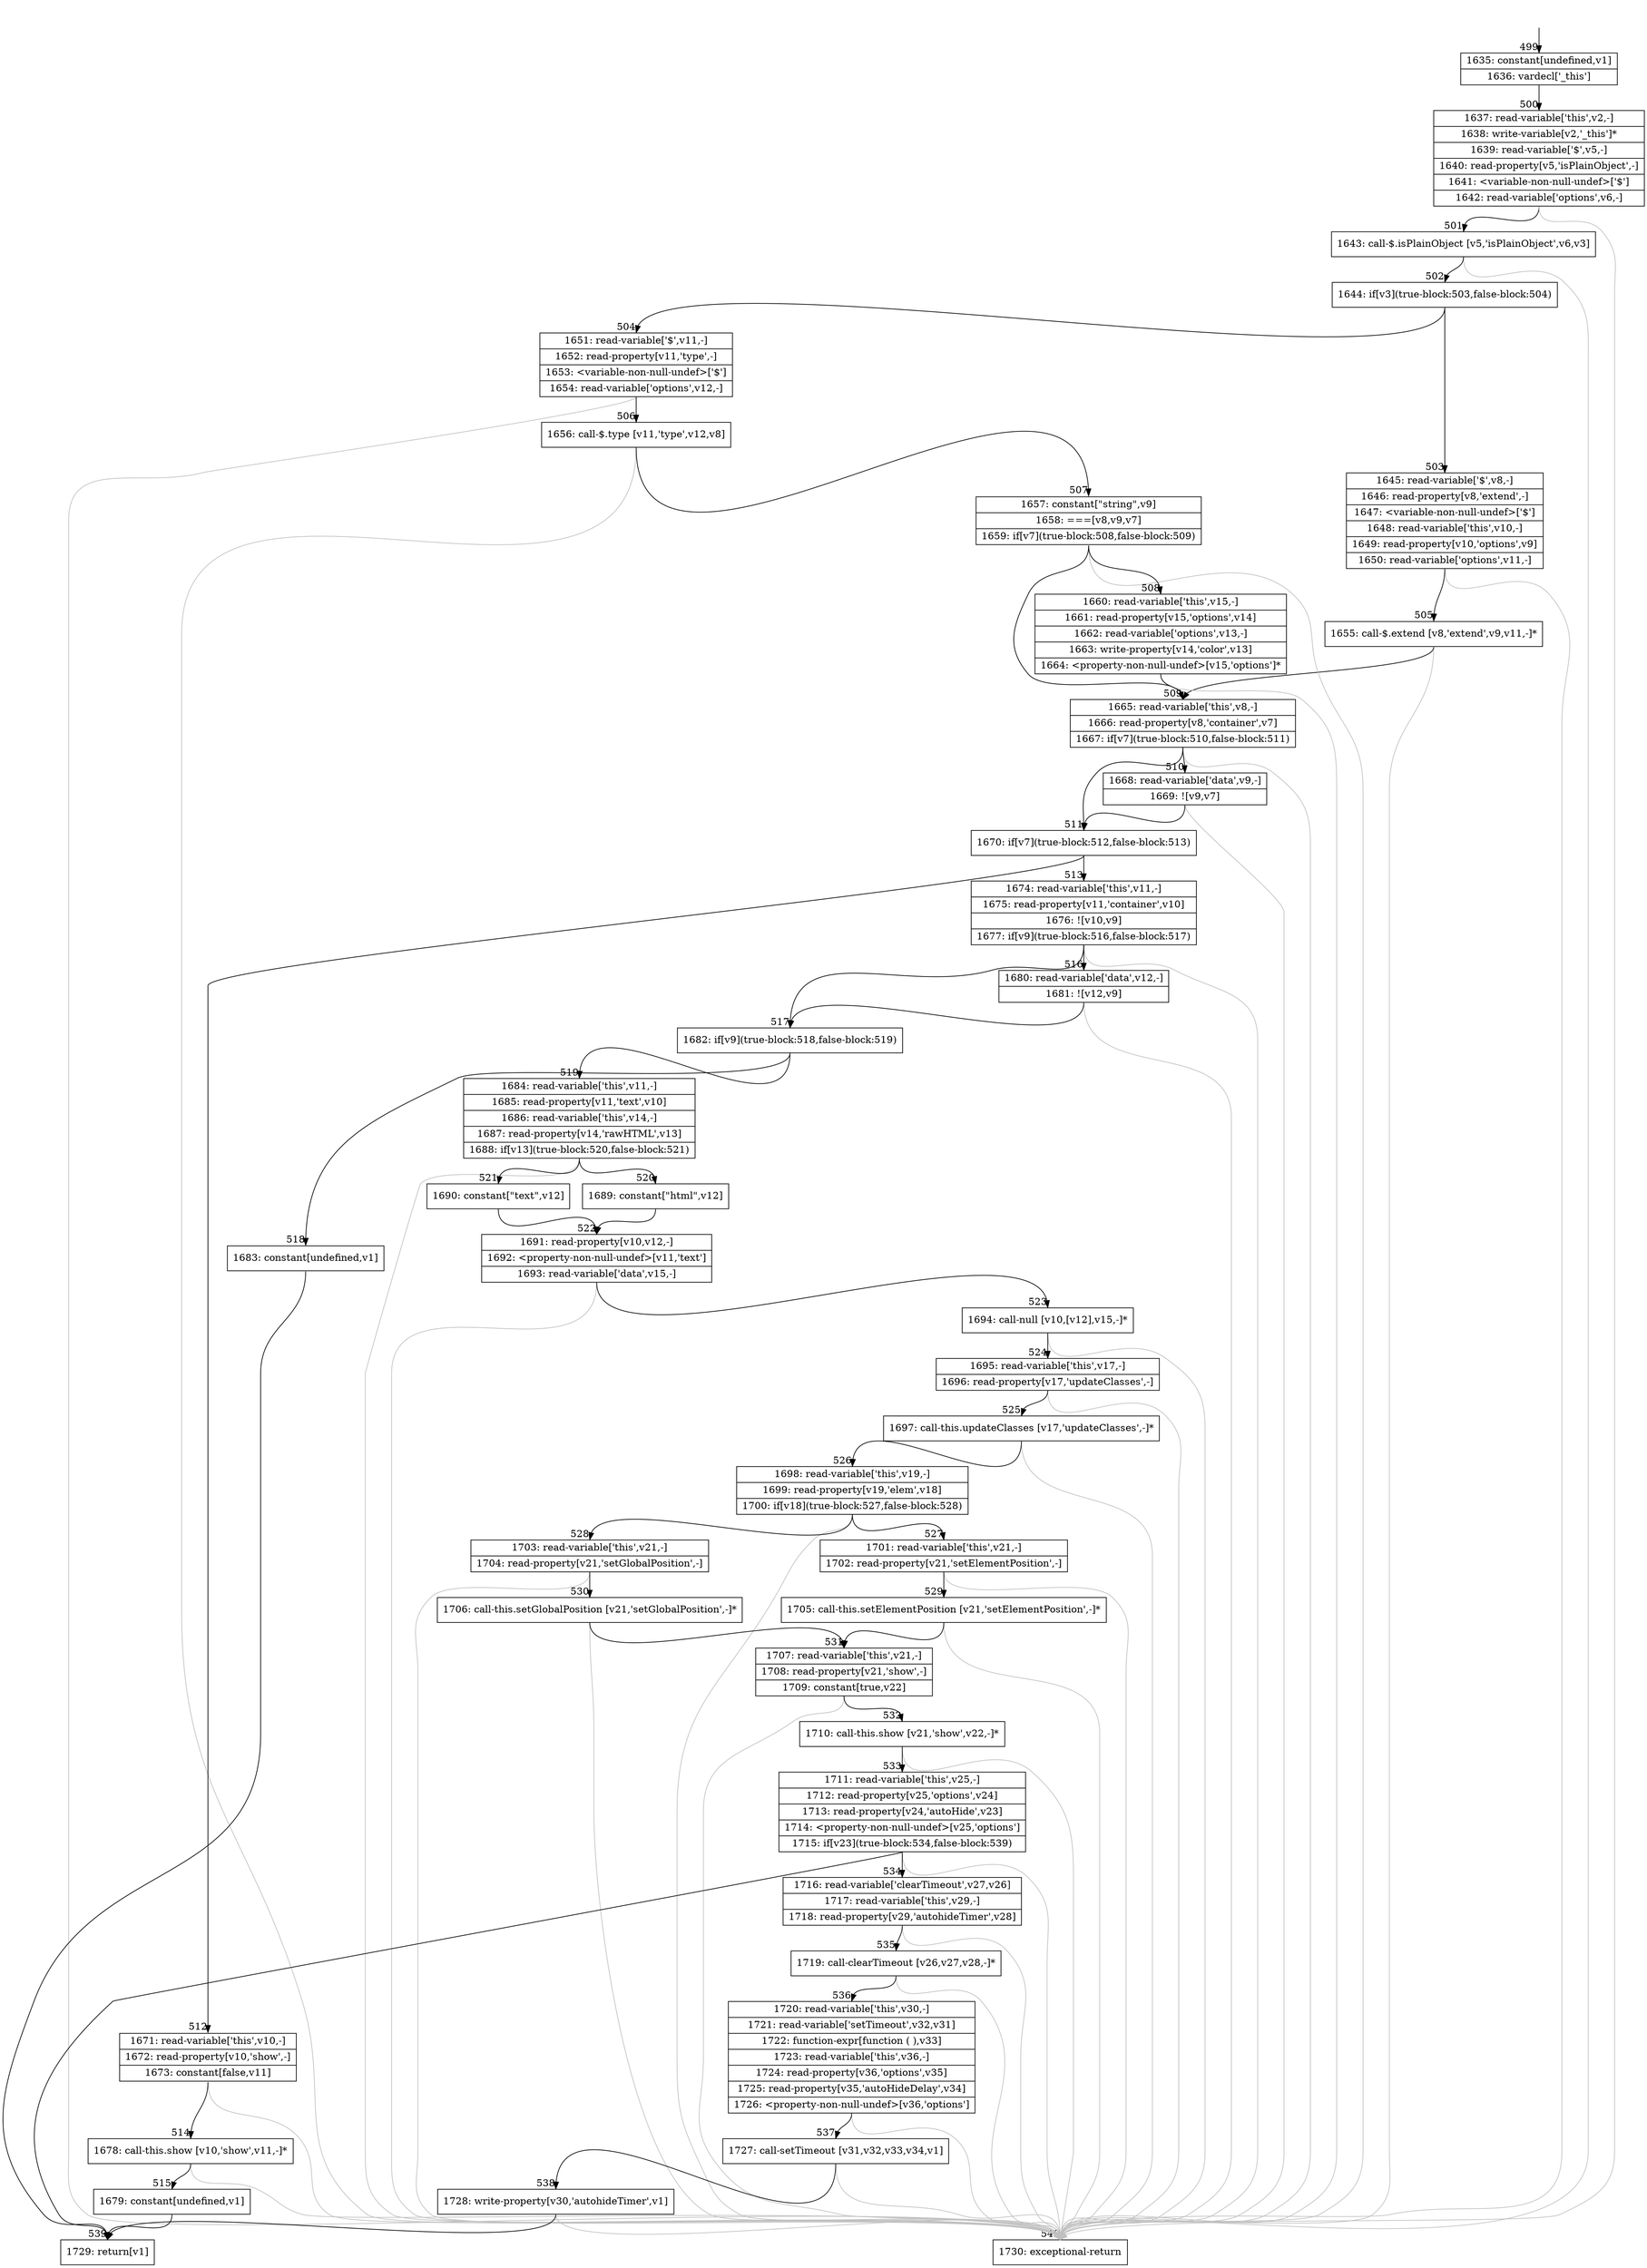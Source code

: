 digraph {
rankdir="TD"
BB_entry31[shape=none,label=""];
BB_entry31 -> BB499 [tailport=s, headport=n, headlabel="    499"]
BB499 [shape=record label="{1635: constant[undefined,v1]|1636: vardecl['_this']}" ] 
BB499 -> BB500 [tailport=s, headport=n, headlabel="      500"]
BB500 [shape=record label="{1637: read-variable['this',v2,-]|1638: write-variable[v2,'_this']*|1639: read-variable['$',v5,-]|1640: read-property[v5,'isPlainObject',-]|1641: \<variable-non-null-undef\>['$']|1642: read-variable['options',v6,-]}" ] 
BB500 -> BB501 [tailport=s, headport=n, headlabel="      501"]
BB500 -> BB540 [tailport=s, headport=n, color=gray, headlabel="      540"]
BB501 [shape=record label="{1643: call-$.isPlainObject [v5,'isPlainObject',v6,v3]}" ] 
BB501 -> BB502 [tailport=s, headport=n, headlabel="      502"]
BB501 -> BB540 [tailport=s, headport=n, color=gray]
BB502 [shape=record label="{1644: if[v3](true-block:503,false-block:504)}" ] 
BB502 -> BB503 [tailport=s, headport=n, headlabel="      503"]
BB502 -> BB504 [tailport=s, headport=n, headlabel="      504"]
BB503 [shape=record label="{1645: read-variable['$',v8,-]|1646: read-property[v8,'extend',-]|1647: \<variable-non-null-undef\>['$']|1648: read-variable['this',v10,-]|1649: read-property[v10,'options',v9]|1650: read-variable['options',v11,-]}" ] 
BB503 -> BB505 [tailport=s, headport=n, headlabel="      505"]
BB503 -> BB540 [tailport=s, headport=n, color=gray]
BB504 [shape=record label="{1651: read-variable['$',v11,-]|1652: read-property[v11,'type',-]|1653: \<variable-non-null-undef\>['$']|1654: read-variable['options',v12,-]}" ] 
BB504 -> BB506 [tailport=s, headport=n, headlabel="      506"]
BB504 -> BB540 [tailport=s, headport=n, color=gray]
BB505 [shape=record label="{1655: call-$.extend [v8,'extend',v9,v11,-]*}" ] 
BB505 -> BB509 [tailport=s, headport=n, headlabel="      509"]
BB505 -> BB540 [tailport=s, headport=n, color=gray]
BB506 [shape=record label="{1656: call-$.type [v11,'type',v12,v8]}" ] 
BB506 -> BB507 [tailport=s, headport=n, headlabel="      507"]
BB506 -> BB540 [tailport=s, headport=n, color=gray]
BB507 [shape=record label="{1657: constant[\"string\",v9]|1658: ===[v8,v9,v7]|1659: if[v7](true-block:508,false-block:509)}" ] 
BB507 -> BB508 [tailport=s, headport=n, headlabel="      508"]
BB507 -> BB509 [tailport=s, headport=n]
BB507 -> BB540 [tailport=s, headport=n, color=gray]
BB508 [shape=record label="{1660: read-variable['this',v15,-]|1661: read-property[v15,'options',v14]|1662: read-variable['options',v13,-]|1663: write-property[v14,'color',v13]|1664: \<property-non-null-undef\>[v15,'options']*}" ] 
BB508 -> BB509 [tailport=s, headport=n]
BB508 -> BB540 [tailport=s, headport=n, color=gray]
BB509 [shape=record label="{1665: read-variable['this',v8,-]|1666: read-property[v8,'container',v7]|1667: if[v7](true-block:510,false-block:511)}" ] 
BB509 -> BB511 [tailport=s, headport=n, headlabel="      511"]
BB509 -> BB510 [tailport=s, headport=n, headlabel="      510"]
BB509 -> BB540 [tailport=s, headport=n, color=gray]
BB510 [shape=record label="{1668: read-variable['data',v9,-]|1669: ![v9,v7]}" ] 
BB510 -> BB511 [tailport=s, headport=n]
BB510 -> BB540 [tailport=s, headport=n, color=gray]
BB511 [shape=record label="{1670: if[v7](true-block:512,false-block:513)}" ] 
BB511 -> BB512 [tailport=s, headport=n, headlabel="      512"]
BB511 -> BB513 [tailport=s, headport=n, headlabel="      513"]
BB512 [shape=record label="{1671: read-variable['this',v10,-]|1672: read-property[v10,'show',-]|1673: constant[false,v11]}" ] 
BB512 -> BB514 [tailport=s, headport=n, headlabel="      514"]
BB512 -> BB540 [tailport=s, headport=n, color=gray]
BB513 [shape=record label="{1674: read-variable['this',v11,-]|1675: read-property[v11,'container',v10]|1676: ![v10,v9]|1677: if[v9](true-block:516,false-block:517)}" ] 
BB513 -> BB517 [tailport=s, headport=n, headlabel="      517"]
BB513 -> BB516 [tailport=s, headport=n, headlabel="      516"]
BB513 -> BB540 [tailport=s, headport=n, color=gray]
BB514 [shape=record label="{1678: call-this.show [v10,'show',v11,-]*}" ] 
BB514 -> BB515 [tailport=s, headport=n, headlabel="      515"]
BB514 -> BB540 [tailport=s, headport=n, color=gray]
BB515 [shape=record label="{1679: constant[undefined,v1]}" ] 
BB515 -> BB539 [tailport=s, headport=n, headlabel="      539"]
BB516 [shape=record label="{1680: read-variable['data',v12,-]|1681: ![v12,v9]}" ] 
BB516 -> BB517 [tailport=s, headport=n]
BB516 -> BB540 [tailport=s, headport=n, color=gray]
BB517 [shape=record label="{1682: if[v9](true-block:518,false-block:519)}" ] 
BB517 -> BB518 [tailport=s, headport=n, headlabel="      518"]
BB517 -> BB519 [tailport=s, headport=n, headlabel="      519"]
BB518 [shape=record label="{1683: constant[undefined,v1]}" ] 
BB518 -> BB539 [tailport=s, headport=n]
BB519 [shape=record label="{1684: read-variable['this',v11,-]|1685: read-property[v11,'text',v10]|1686: read-variable['this',v14,-]|1687: read-property[v14,'rawHTML',v13]|1688: if[v13](true-block:520,false-block:521)}" ] 
BB519 -> BB520 [tailport=s, headport=n, headlabel="      520"]
BB519 -> BB521 [tailport=s, headport=n, headlabel="      521"]
BB519 -> BB540 [tailport=s, headport=n, color=gray]
BB520 [shape=record label="{1689: constant[\"html\",v12]}" ] 
BB520 -> BB522 [tailport=s, headport=n, headlabel="      522"]
BB521 [shape=record label="{1690: constant[\"text\",v12]}" ] 
BB521 -> BB522 [tailport=s, headport=n]
BB522 [shape=record label="{1691: read-property[v10,v12,-]|1692: \<property-non-null-undef\>[v11,'text']|1693: read-variable['data',v15,-]}" ] 
BB522 -> BB523 [tailport=s, headport=n, headlabel="      523"]
BB522 -> BB540 [tailport=s, headport=n, color=gray]
BB523 [shape=record label="{1694: call-null [v10,[v12],v15,-]*}" ] 
BB523 -> BB524 [tailport=s, headport=n, headlabel="      524"]
BB523 -> BB540 [tailport=s, headport=n, color=gray]
BB524 [shape=record label="{1695: read-variable['this',v17,-]|1696: read-property[v17,'updateClasses',-]}" ] 
BB524 -> BB525 [tailport=s, headport=n, headlabel="      525"]
BB524 -> BB540 [tailport=s, headport=n, color=gray]
BB525 [shape=record label="{1697: call-this.updateClasses [v17,'updateClasses',-]*}" ] 
BB525 -> BB526 [tailport=s, headport=n, headlabel="      526"]
BB525 -> BB540 [tailport=s, headport=n, color=gray]
BB526 [shape=record label="{1698: read-variable['this',v19,-]|1699: read-property[v19,'elem',v18]|1700: if[v18](true-block:527,false-block:528)}" ] 
BB526 -> BB527 [tailport=s, headport=n, headlabel="      527"]
BB526 -> BB528 [tailport=s, headport=n, headlabel="      528"]
BB526 -> BB540 [tailport=s, headport=n, color=gray]
BB527 [shape=record label="{1701: read-variable['this',v21,-]|1702: read-property[v21,'setElementPosition',-]}" ] 
BB527 -> BB529 [tailport=s, headport=n, headlabel="      529"]
BB527 -> BB540 [tailport=s, headport=n, color=gray]
BB528 [shape=record label="{1703: read-variable['this',v21,-]|1704: read-property[v21,'setGlobalPosition',-]}" ] 
BB528 -> BB530 [tailport=s, headport=n, headlabel="      530"]
BB528 -> BB540 [tailport=s, headport=n, color=gray]
BB529 [shape=record label="{1705: call-this.setElementPosition [v21,'setElementPosition',-]*}" ] 
BB529 -> BB531 [tailport=s, headport=n, headlabel="      531"]
BB529 -> BB540 [tailport=s, headport=n, color=gray]
BB530 [shape=record label="{1706: call-this.setGlobalPosition [v21,'setGlobalPosition',-]*}" ] 
BB530 -> BB531 [tailport=s, headport=n]
BB530 -> BB540 [tailport=s, headport=n, color=gray]
BB531 [shape=record label="{1707: read-variable['this',v21,-]|1708: read-property[v21,'show',-]|1709: constant[true,v22]}" ] 
BB531 -> BB532 [tailport=s, headport=n, headlabel="      532"]
BB531 -> BB540 [tailport=s, headport=n, color=gray]
BB532 [shape=record label="{1710: call-this.show [v21,'show',v22,-]*}" ] 
BB532 -> BB533 [tailport=s, headport=n, headlabel="      533"]
BB532 -> BB540 [tailport=s, headport=n, color=gray]
BB533 [shape=record label="{1711: read-variable['this',v25,-]|1712: read-property[v25,'options',v24]|1713: read-property[v24,'autoHide',v23]|1714: \<property-non-null-undef\>[v25,'options']|1715: if[v23](true-block:534,false-block:539)}" ] 
BB533 -> BB534 [tailport=s, headport=n, headlabel="      534"]
BB533 -> BB539 [tailport=s, headport=n]
BB533 -> BB540 [tailport=s, headport=n, color=gray]
BB534 [shape=record label="{1716: read-variable['clearTimeout',v27,v26]|1717: read-variable['this',v29,-]|1718: read-property[v29,'autohideTimer',v28]}" ] 
BB534 -> BB535 [tailport=s, headport=n, headlabel="      535"]
BB534 -> BB540 [tailport=s, headport=n, color=gray]
BB535 [shape=record label="{1719: call-clearTimeout [v26,v27,v28,-]*}" ] 
BB535 -> BB536 [tailport=s, headport=n, headlabel="      536"]
BB535 -> BB540 [tailport=s, headport=n, color=gray]
BB536 [shape=record label="{1720: read-variable['this',v30,-]|1721: read-variable['setTimeout',v32,v31]|1722: function-expr[function ( ),v33]|1723: read-variable['this',v36,-]|1724: read-property[v36,'options',v35]|1725: read-property[v35,'autoHideDelay',v34]|1726: \<property-non-null-undef\>[v36,'options']}" ] 
BB536 -> BB537 [tailport=s, headport=n, headlabel="      537"]
BB536 -> BB540 [tailport=s, headport=n, color=gray]
BB537 [shape=record label="{1727: call-setTimeout [v31,v32,v33,v34,v1]}" ] 
BB537 -> BB538 [tailport=s, headport=n, headlabel="      538"]
BB537 -> BB540 [tailport=s, headport=n, color=gray]
BB538 [shape=record label="{1728: write-property[v30,'autohideTimer',v1]}" ] 
BB538 -> BB539 [tailport=s, headport=n]
BB538 -> BB540 [tailport=s, headport=n, color=gray]
BB539 [shape=record label="{1729: return[v1]}" ] 
BB540 [shape=record label="{1730: exceptional-return}" ] 
//#$~ 444
}
